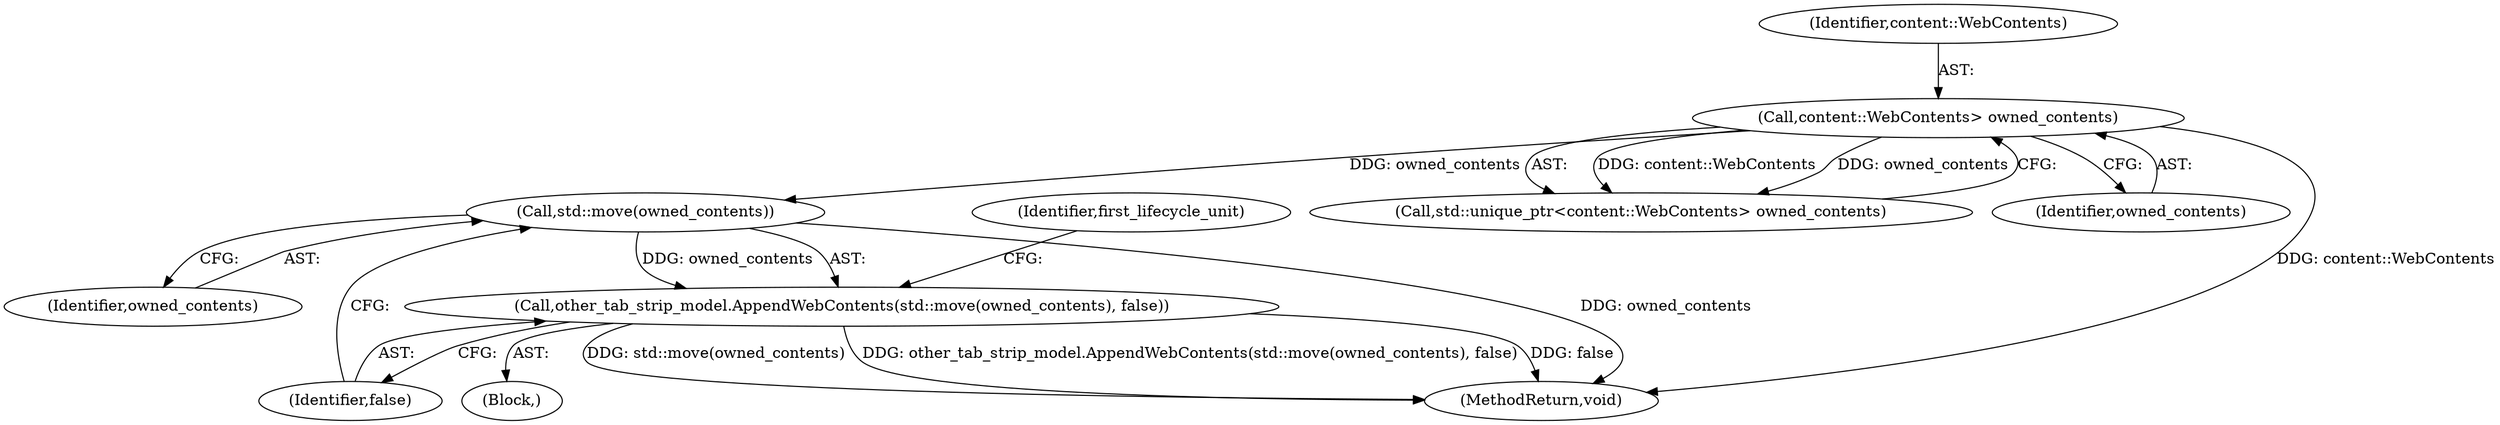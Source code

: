 digraph "0_Chrome_7394cf6f43d7a86630d3eb1c728fd63c621b5530_7@API" {
"1000139" [label="(Call,std::move(owned_contents))"];
"1000124" [label="(Call,content::WebContents> owned_contents)"];
"1000138" [label="(Call,other_tab_strip_model.AppendWebContents(std::move(owned_contents), false))"];
"1000140" [label="(Identifier,owned_contents)"];
"1000125" [label="(Identifier,content::WebContents)"];
"1000104" [label="(Block,)"];
"1000139" [label="(Call,std::move(owned_contents))"];
"1000156" [label="(MethodReturn,void)"];
"1000122" [label="(Call,std::unique_ptr<content::WebContents> owned_contents)"];
"1000138" [label="(Call,other_tab_strip_model.AppendWebContents(std::move(owned_contents), false))"];
"1000141" [label="(Identifier,false)"];
"1000124" [label="(Call,content::WebContents> owned_contents)"];
"1000143" [label="(Identifier,first_lifecycle_unit)"];
"1000126" [label="(Identifier,owned_contents)"];
"1000139" -> "1000138"  [label="AST: "];
"1000139" -> "1000140"  [label="CFG: "];
"1000140" -> "1000139"  [label="AST: "];
"1000141" -> "1000139"  [label="CFG: "];
"1000139" -> "1000156"  [label="DDG: owned_contents"];
"1000139" -> "1000138"  [label="DDG: owned_contents"];
"1000124" -> "1000139"  [label="DDG: owned_contents"];
"1000124" -> "1000122"  [label="AST: "];
"1000124" -> "1000126"  [label="CFG: "];
"1000125" -> "1000124"  [label="AST: "];
"1000126" -> "1000124"  [label="AST: "];
"1000122" -> "1000124"  [label="CFG: "];
"1000124" -> "1000156"  [label="DDG: content::WebContents"];
"1000124" -> "1000122"  [label="DDG: content::WebContents"];
"1000124" -> "1000122"  [label="DDG: owned_contents"];
"1000138" -> "1000104"  [label="AST: "];
"1000138" -> "1000141"  [label="CFG: "];
"1000141" -> "1000138"  [label="AST: "];
"1000143" -> "1000138"  [label="CFG: "];
"1000138" -> "1000156"  [label="DDG: other_tab_strip_model.AppendWebContents(std::move(owned_contents), false)"];
"1000138" -> "1000156"  [label="DDG: false"];
"1000138" -> "1000156"  [label="DDG: std::move(owned_contents)"];
}
